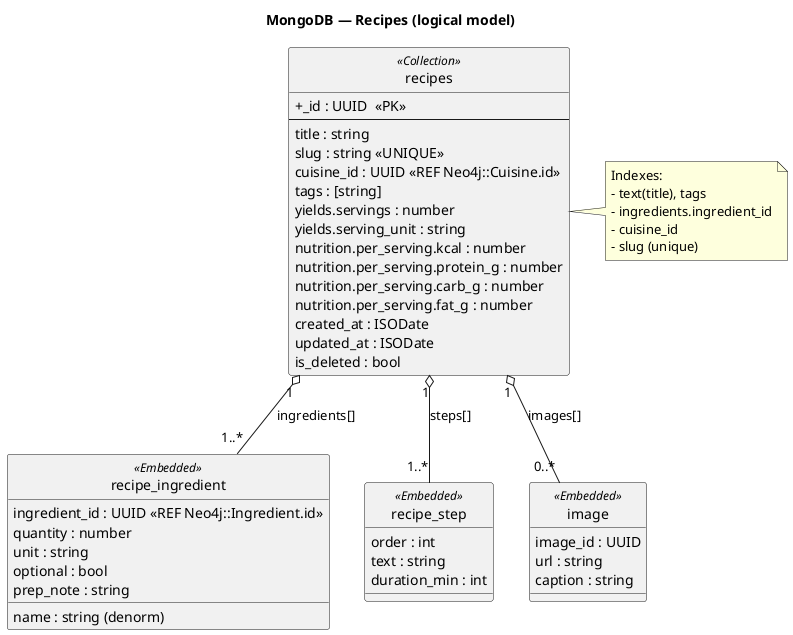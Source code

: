 @startuml MongoDB

title MongoDB — Recipes (logical model)
hide circle
skinparam classAttributeIconSize 0

class recipes <<Collection>> {
  + _id : UUID  <<PK>>
  --
  title : string
  slug : string <<UNIQUE>>
  cuisine_id : UUID <<REF Neo4j::Cuisine.id>>
  tags : [string]
  yields.servings : number
  yields.serving_unit : string
  nutrition.per_serving.kcal : number
  nutrition.per_serving.protein_g : number
  nutrition.per_serving.carb_g : number
  nutrition.per_serving.fat_g : number
  created_at : ISODate
  updated_at : ISODate
  is_deleted : bool
}

class recipe_ingredient <<Embedded>> {
  ingredient_id : UUID <<REF Neo4j::Ingredient.id>>
  name : string (denorm)
  quantity : number
  unit : string
  optional : bool
  prep_note : string
}

class recipe_step <<Embedded>> {
  order : int
  text : string
  duration_min : int
}

class image <<Embedded>> {
  image_id : UUID
  url : string
  caption : string
}

recipes "1" o-- "1..*" recipe_ingredient : ingredients[]
recipes "1" o-- "1..*" recipe_step : steps[]
recipes "1" o-- "0..*" image : images[]

note right of recipes
Indexes:
- text(title), tags
- ingredients.ingredient_id
- cuisine_id
- slug (unique)
end note
@enduml
